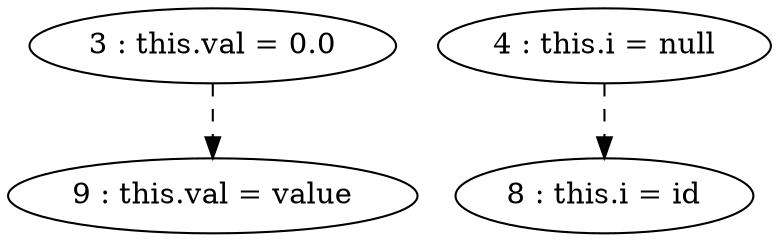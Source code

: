 digraph G {
"3 : this.val = 0.0"
"3 : this.val = 0.0" -> "9 : this.val = value" [style=dashed]
"4 : this.i = null"
"4 : this.i = null" -> "8 : this.i = id" [style=dashed]
"8 : this.i = id"
"9 : this.val = value"
}